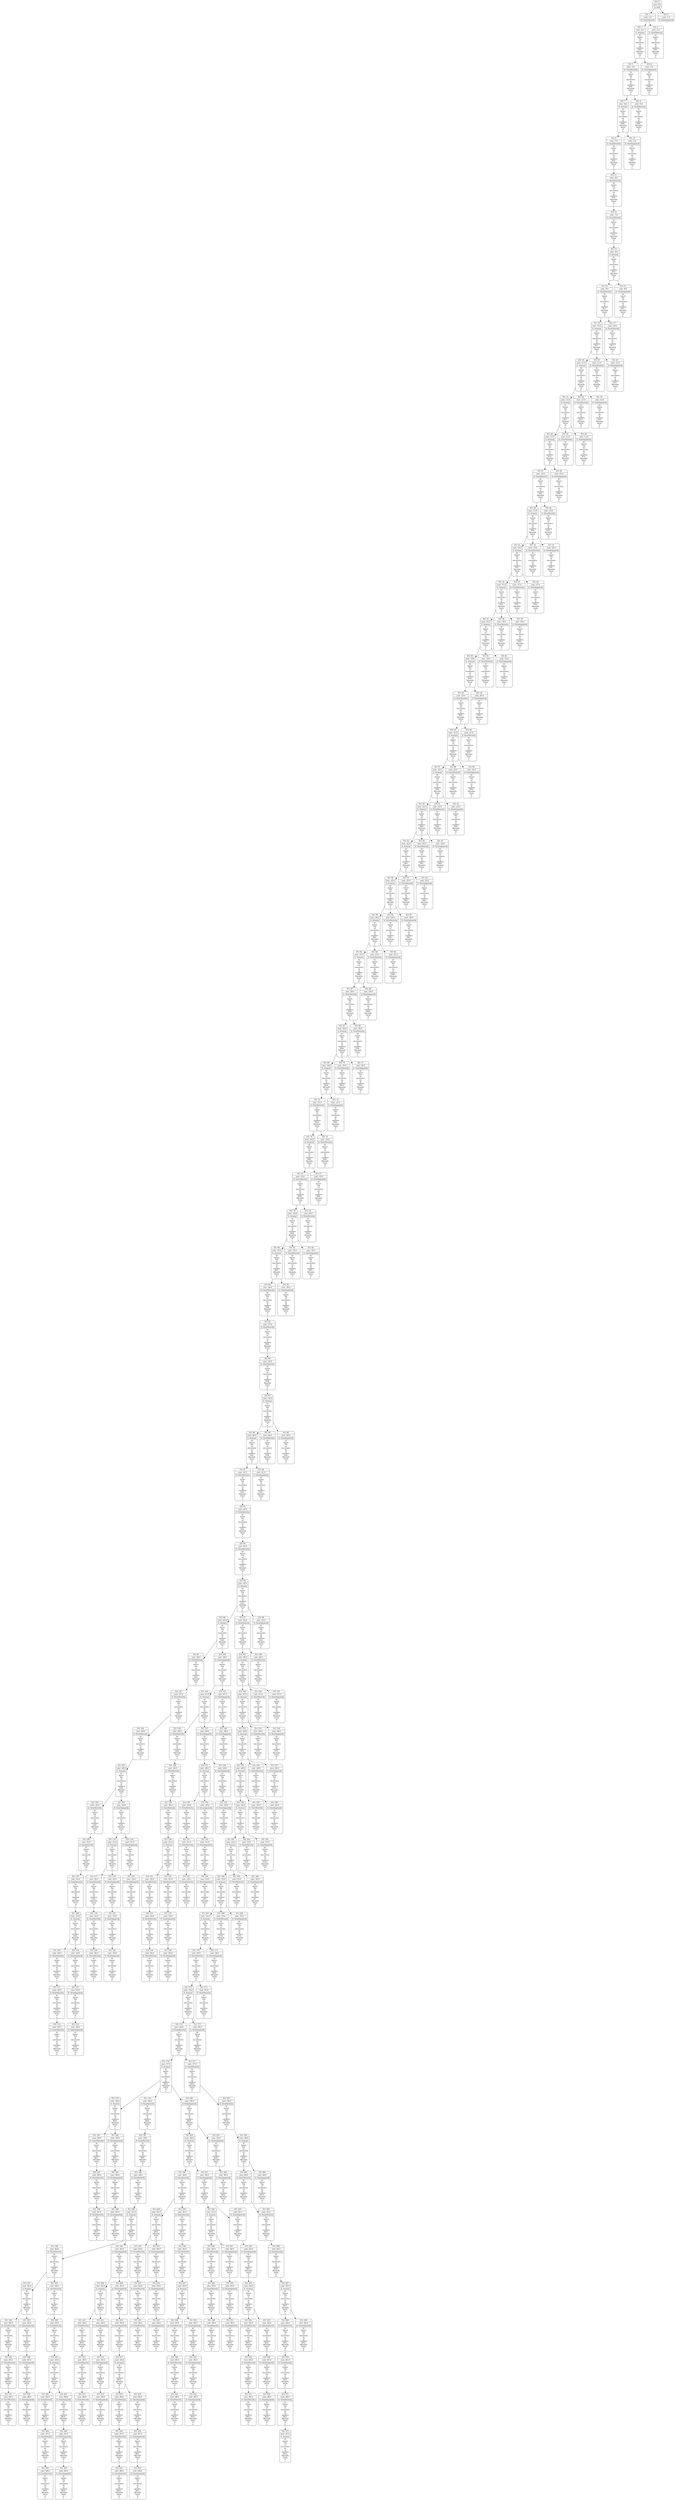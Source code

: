 digraph g {
node [shape = Mrecord];
nodo0[label="{EO: 0|cost: 0.0|A: null}"]
nodo1[label="{EO: 1|cost: -1.0|A: GirarDerecha}"]
nodo3[label="{EO: 3|cost: -2.0|A: Avanzar|El\nSmart\nToy\nse\nencuentra\nen\nel\ncasillero\nPD1.\nMirando\nhacia\nel\nn.
}"]
nodo5[label="{EO: 5|cost: -3.0|A: GirarDerecha|El\nSmart\nToy\nse\nencuentra\nen\nel\ncasillero\nPD0.\nMirando\nhacia\nel\nn.
}"]
nodo7[label="{EO: 7|cost: -4.0|A: Avanzar|El\nSmart\nToy\nse\nencuentra\nen\nel\ncasillero\nPD0.\nMirando\nhacia\nel\ne.
}"]
nodo9[label="{EO: 9|cost: -5.0|A: GirarDerecha|El\nSmart\nToy\nse\nencuentra\nen\nel\ncasillero\nPL0.\nMirando\nhacia\nel\ne.
}"]
nodo11[label="{EO: 11|cost: -6.0|A: GirarDerecha|El\nSmart\nToy\nse\nencuentra\nen\nel\ncasillero\nPL0.\nMirando\nhacia\nel\ns.
}"]
nodo12[label="{EO: 12|cost: -7.0|A: GirarDerecha|El\nSmart\nToy\nse\nencuentra\nen\nel\ncasillero\nPL0.\nMirando\nhacia\nel\no.
}"]
nodo13[label="{EO: 13|cost: -8.0|A: Avanzar|El\nSmart\nToy\nse\nencuentra\nen\nel\ncasillero\nPL0.\nMirando\nhacia\nel\nn.
}"]
nodo14[label="{EO: 14|cost: -9.0|A: GirarDerecha|El\nSmart\nToy\nse\nencuentra\nen\nel\ncasillero\nPL1.\nMirando\nhacia\nel\nn.
}"]
nodo16[label="{EO: 16|cost: -10.0|A: Avanzar|El\nSmart\nToy\nse\nencuentra\nen\nel\ncasillero\nPL1.\nMirando\nhacia\nel\ne.
}"]
nodo18[label="{EO: 18|cost: -11.0|A: Avanzar|El\nSmart\nToy\nse\nencuentra\nen\nel\ncasillero\nPL2.\nMirando\nhacia\nel\ne.
}"]
nodo21[label="{EO: 21|cost: -12.0|A: Avanzar|El\nSmart\nToy\nse\nencuentra\nen\nel\ncasillero\nPL3.\nMirando\nhacia\nel\ne.
}"]
nodo24[label="{EO: 24|cost: -13.0|A: Avanzar|El\nSmart\nToy\nse\nencuentra\nen\nel\ncasillero\nPL4.\nMirando\nhacia\nel\ne.
}"]
nodo27[label="{EO: 27|cost: -14.0|A: GirarDerecha|El\nSmart\nToy\nse\nencuentra\nen\nel\ncasillero\nPT0.\nMirando\nhacia\nel\ne.
}"]
nodo29[label="{EO: 29|cost: -15.0|A: Avanzar|El\nSmart\nToy\nse\nencuentra\nen\nel\ncasillero\nPT0.\nMirando\nhacia\nel\ns.
}"]
nodo31[label="{EO: 31|cost: -16.0|A: Avanzar|El\nSmart\nToy\nse\nencuentra\nen\nel\ncasillero\nPT1.\nMirando\nhacia\nel\ns.
}"]
nodo34[label="{EO: 34|cost: -17.0|A: Avanzar|El\nSmart\nToy\nse\nencuentra\nen\nel\ncasillero\nPT2.\nMirando\nhacia\nel\ns.
}"]
nodo37[label="{EO: 37|cost: -18.0|A: Avanzar|El\nSmart\nToy\nse\nencuentra\nen\nel\ncasillero\nPT3.\nMirando\nhacia\nel\ns.
}"]
nodo40[label="{EO: 40|cost: -19.0|A: Avanzar|El\nSmart\nToy\nse\nencuentra\nen\nel\ncasillero\nPT4.\nMirando\nhacia\nel\ns.
}"]
nodo43[label="{EO: 43|cost: -20.0|A: GirarDerecha|El\nSmart\nToy\nse\nencuentra\nen\nel\ncasillero\nPT5.\nMirando\nhacia\nel\ns.
}"]
nodo45[label="{EO: 45|cost: -21.0|A: Avanzar|El\nSmart\nToy\nse\nencuentra\nen\nel\ncasillero\nPT5.\nMirando\nhacia\nel\no.
}"]
nodo47[label="{EO: 47|cost: -22.0|A: Avanzar|El\nSmart\nToy\nse\nencuentra\nen\nel\ncasillero\nPT6.\nMirando\nhacia\nel\no.
}"]
nodo50[label="{EO: 50|cost: -23.0|A: Avanzar|El\nSmart\nToy\nse\nencuentra\nen\nel\ncasillero\nPR4.\nMirando\nhacia\nel\no.
}"]
nodo53[label="{EO: 53|cost: -24.0|A: Avanzar|El\nSmart\nToy\nse\nencuentra\nen\nel\ncasillero\nPR3.\nMirando\nhacia\nel\no.
}"]
nodo56[label="{EO: 56|cost: -25.0|A: Avanzar|El\nSmart\nToy\nse\nencuentra\nen\nel\ncasillero\nPR2.\nMirando\nhacia\nel\no.
}"]
nodo59[label="{EO: 59|cost: -26.0|A: Avanzar|El\nSmart\nToy\nse\nencuentra\nen\nel\ncasillero\nPR1.\nMirando\nhacia\nel\no.
}"]
nodo62[label="{EO: 62|cost: -27.0|A: Avanzar|El\nSmart\nToy\nse\nencuentra\nen\nel\ncasillero\nPR0.\nMirando\nhacia\nel\no.
}"]
nodo65[label="{EO: 65|cost: -28.0|A: GirarDerecha|El\nSmart\nToy\nse\nencuentra\nen\nel\ncasillero\nPD4.\nMirando\nhacia\nel\no.
}"]
nodo67[label="{EO: 67|cost: -29.0|A: Avanzar|El\nSmart\nToy\nse\nencuentra\nen\nel\ncasillero\nPD4.\nMirando\nhacia\nel\nn.
}"]
nodo69[label="{EO: 69|cost: -30.0|A: Avanzar|El\nSmart\nToy\nse\nencuentra\nen\nel\ncasillero\nPD3.\nMirando\nhacia\nel\nn.
}"]
nodo72[label="{EO: 72|cost: -31.0|A: GirarDerecha|El\nSmart\nToy\nse\nencuentra\nen\nel\ncasillero\nPD2.\nMirando\nhacia\nel\nn.
}"]
nodo74[label="{EO: 74|cost: -32.0|A: Avanzar|El\nSmart\nToy\nse\nencuentra\nen\nel\ncasillero\nPD2.\nMirando\nhacia\nel\ne.
}"]
nodo76[label="{EO: 76|cost: -33.0|A: GirarDerecha|El\nSmart\nToy\nse\nencuentra\nen\nel\ncasillero\nPD6.\nMirando\nhacia\nel\ne.
}"]
nodo78[label="{EO: 78|cost: -34.0|A: Avanzar|El\nSmart\nToy\nse\nencuentra\nen\nel\ncasillero\nPD6.\nMirando\nhacia\nel\ns.
}"]
nodo80[label="{EO: 80|cost: -35.0|A: Avanzar|El\nSmart\nToy\nse\nencuentra\nen\nel\ncasillero\nPD7.\nMirando\nhacia\nel\ns.
}"]
nodo83[label="{EO: 83|cost: -36.0|A: GirarDerecha|El\nSmart\nToy\nse\nencuentra\nen\nel\ncasillero\nPD8.\nMirando\nhacia\nel\ns.
}"]
nodo85[label="{EO: 85|cost: -37.0|A: GirarDerecha|El\nSmart\nToy\nse\nencuentra\nen\nel\ncasillero\nPD8.\nMirando\nhacia\nel\no.
}"]
nodo86[label="{EO: 86|cost: -38.0|A: GirarDerecha|El\nSmart\nToy\nse\nencuentra\nen\nel\ncasillero\nPD8.\nMirando\nhacia\nel\nn.
}"]
nodo87[label="{EO: 87|cost: -39.0|A: Avanzar|El\nSmart\nToy\nse\nencuentra\nen\nel\ncasillero\nPD8.\nMirando\nhacia\nel\ne.
}"]
nodo88[label="{EO: 88|cost: -40.0|A: Avanzar|El\nSmart\nToy\nse\nencuentra\nen\nel\ncasillero\nGA0.\nMirando\nhacia\nel\ne.
}"]
nodo91[label="{EO: 91|cost: -41.0|A: GirarDerecha|El\nSmart\nToy\nse\nencuentra\nen\nel\ncasillero\nGA1.\nMirando\nhacia\nel\ne.
}"]
nodo93[label="{EO: 93|cost: -42.0|A: GirarDerecha|El\nSmart\nToy\nse\nencuentra\nen\nel\ncasillero\nGA1.\nMirando\nhacia\nel\ns.
}"]
nodo94[label="{EO: 94|cost: -43.0|A: GirarDerecha|El\nSmart\nToy\nse\nencuentra\nen\nel\ncasillero\nGA1.\nMirando\nhacia\nel\no.
}"]
nodo95[label="{EO: 95|cost: -44.0|A: Avanzar|El\nSmart\nToy\nse\nencuentra\nen\nel\ncasillero\nGA1.\nMirando\nhacia\nel\nn.
}"]
nodo96[label="{EO: 96|cost: -45.0|A: Avanzar|El\nSmart\nToy\nse\nencuentra\nen\nel\ncasillero\nGA2.\nMirando\nhacia\nel\nn.
}"]
nodo99[label="{EO: 99|cost: -46.0|A: GirarDerecha|El\nSmart\nToy\nse\nencuentra\nen\nel\ncasillero\nGA3.\nMirando\nhacia\nel\nn.
}"]
nodo101[label="{EO: 101|cost: -47.0|A: GirarDerecha|El\nSmart\nToy\nse\nencuentra\nen\nel\ncasillero\nGA3.\nMirando\nhacia\nel\ne.
}"]
nodo102[label="{EO: 102|cost: -48.0|A: GirarDerecha|El\nSmart\nToy\nse\nencuentra\nen\nel\ncasillero\nGA3.\nMirando\nhacia\nel\ns.
}"]
nodo103[label="{EO: 103|cost: -49.0|A: Avanzar|El\nSmart\nToy\nse\nencuentra\nen\nel\ncasillero\nGA3.\nMirando\nhacia\nel\no.
}"]
nodo104[label="{EO: 104|cost: -50.0|A: GirarDerecha|El\nSmart\nToy\nse\nencuentra\nen\nel\ncasillero\nGA4.\nMirando\nhacia\nel\no.
}"]
nodo106[label="{EO: 106|cost: -51.0|A: GirarDerecha|El\nSmart\nToy\nse\nencuentra\nen\nel\ncasillero\nGA4.\nMirando\nhacia\nel\nn.
}"]
nodo107[label="{EO: 107|cost: -52.0|A: GirarDerecha|El\nSmart\nToy\nse\nencuentra\nen\nel\ncasillero\nGA4.\nMirando\nhacia\nel\ne.
}"]
nodo108[label="{EO: 108|cost: -53.0|A: Avanzar|El\nSmart\nToy\nse\nencuentra\nen\nel\ncasillero\nGA4.\nMirando\nhacia\nel\ns.
}"]
nodo109[label="{EO: 109|cost: -54.0|A: GirarDerecha|El\nSmart\nToy\nse\nencuentra\nen\nel\ncasillero\nGA5.\nMirando\nhacia\nel\ns.
}"]
nodo111[label="{EO: 111|cost: -55.0|A: GirarDerecha|El\nSmart\nToy\nse\nencuentra\nen\nel\ncasillero\nGA5.\nMirando\nhacia\nel\no.
}"]
nodo112[label="{EO: 112|cost: -56.0|A: GirarDerecha|El\nSmart\nToy\nse\nencuentra\nen\nel\ncasillero\nGA5.\nMirando\nhacia\nel\nn.
}"]

nodo111 -> nodo112;

nodo109 -> nodo111;

nodo108 -> nodo109;
nodo110[label="{EO: 110|cost: -54.0|A: GirarIzquierda|El\nSmart\nToy\nse\nencuentra\nen\nel\ncasillero\nGA5.\nMirando\nhacia\nel\ns.
}"]
nodo113[label="{EO: 113|cost: -55.0|A: GirarIzquierda|El\nSmart\nToy\nse\nencuentra\nen\nel\ncasillero\nGA5.\nMirando\nhacia\nel\ne.
}"]
nodo114[label="{EO: 114|cost: -56.0|A: GirarIzquierda|El\nSmart\nToy\nse\nencuentra\nen\nel\ncasillero\nGA5.\nMirando\nhacia\nel\nn.
}"]

nodo113 -> nodo114;

nodo110 -> nodo113;

nodo108 -> nodo110;

nodo107 -> nodo108;

nodo106 -> nodo107;

nodo104 -> nodo106;

nodo103 -> nodo104;
nodo105[label="{EO: 105|cost: -50.0|A: GirarIzquierda|El\nSmart\nToy\nse\nencuentra\nen\nel\ncasillero\nGA4.\nMirando\nhacia\nel\no.
}"]
nodo115[label="{EO: 115|cost: -51.0|A: Avanzar|El\nSmart\nToy\nse\nencuentra\nen\nel\ncasillero\nGA4.\nMirando\nhacia\nel\ns.
}"]
nodo117[label="{EO: 117|cost: -52.0|A: GirarDerecha|El\nSmart\nToy\nse\nencuentra\nen\nel\ncasillero\nGA5.\nMirando\nhacia\nel\ns.
}"]
nodo119[label="{EO: 119|cost: -53.0|A: GirarDerecha|El\nSmart\nToy\nse\nencuentra\nen\nel\ncasillero\nGA5.\nMirando\nhacia\nel\no.
}"]
nodo120[label="{EO: 120|cost: -54.0|A: GirarDerecha|El\nSmart\nToy\nse\nencuentra\nen\nel\ncasillero\nGA5.\nMirando\nhacia\nel\nn.
}"]

nodo119 -> nodo120;

nodo117 -> nodo119;

nodo115 -> nodo117;
nodo118[label="{EO: 118|cost: -52.0|A: GirarIzquierda|El\nSmart\nToy\nse\nencuentra\nen\nel\ncasillero\nGA5.\nMirando\nhacia\nel\ns.
}"]
nodo121[label="{EO: 121|cost: -53.0|A: GirarIzquierda|El\nSmart\nToy\nse\nencuentra\nen\nel\ncasillero\nGA5.\nMirando\nhacia\nel\ne.
}"]
nodo122[label="{EO: 122|cost: -54.0|A: GirarIzquierda|El\nSmart\nToy\nse\nencuentra\nen\nel\ncasillero\nGA5.\nMirando\nhacia\nel\nn.
}"]

nodo121 -> nodo122;

nodo118 -> nodo121;

nodo115 -> nodo118;

nodo105 -> nodo115;
nodo116[label="{EO: 116|cost: -51.0|A: GirarIzquierda|El\nSmart\nToy\nse\nencuentra\nen\nel\ncasillero\nGA4.\nMirando\nhacia\nel\ns.
}"]
nodo123[label="{EO: 123|cost: -52.0|A: GirarIzquierda|El\nSmart\nToy\nse\nencuentra\nen\nel\ncasillero\nGA4.\nMirando\nhacia\nel\ne.
}"]

nodo116 -> nodo123;

nodo105 -> nodo116;

nodo103 -> nodo105;

nodo102 -> nodo103;

nodo101 -> nodo102;

nodo99 -> nodo101;

nodo96 -> nodo99;
nodo100[label="{EO: 100|cost: -46.0|A: GirarIzquierda|El\nSmart\nToy\nse\nencuentra\nen\nel\ncasillero\nGA3.\nMirando\nhacia\nel\nn.
}"]
nodo124[label="{EO: 124|cost: -47.0|A: Avanzar|El\nSmart\nToy\nse\nencuentra\nen\nel\ncasillero\nGA3.\nMirando\nhacia\nel\no.
}"]
nodo126[label="{EO: 126|cost: -48.0|A: GirarDerecha|El\nSmart\nToy\nse\nencuentra\nen\nel\ncasillero\nGA4.\nMirando\nhacia\nel\no.
}"]
nodo128[label="{EO: 128|cost: -49.0|A: GirarDerecha|El\nSmart\nToy\nse\nencuentra\nen\nel\ncasillero\nGA4.\nMirando\nhacia\nel\nn.
}"]
nodo129[label="{EO: 129|cost: -50.0|A: GirarDerecha|El\nSmart\nToy\nse\nencuentra\nen\nel\ncasillero\nGA4.\nMirando\nhacia\nel\ne.
}"]
nodo130[label="{EO: 130|cost: -51.0|A: Avanzar|El\nSmart\nToy\nse\nencuentra\nen\nel\ncasillero\nGA4.\nMirando\nhacia\nel\ns.
}"]
nodo131[label="{EO: 131|cost: -52.0|A: GirarDerecha|El\nSmart\nToy\nse\nencuentra\nen\nel\ncasillero\nGA5.\nMirando\nhacia\nel\ns.
}"]
nodo133[label="{EO: 133|cost: -53.0|A: GirarDerecha|El\nSmart\nToy\nse\nencuentra\nen\nel\ncasillero\nGA5.\nMirando\nhacia\nel\no.
}"]
nodo134[label="{EO: 134|cost: -54.0|A: GirarDerecha|El\nSmart\nToy\nse\nencuentra\nen\nel\ncasillero\nGA5.\nMirando\nhacia\nel\nn.
}"]

nodo133 -> nodo134;

nodo131 -> nodo133;

nodo130 -> nodo131;
nodo132[label="{EO: 132|cost: -52.0|A: GirarIzquierda|El\nSmart\nToy\nse\nencuentra\nen\nel\ncasillero\nGA5.\nMirando\nhacia\nel\ns.
}"]
nodo135[label="{EO: 135|cost: -53.0|A: GirarIzquierda|El\nSmart\nToy\nse\nencuentra\nen\nel\ncasillero\nGA5.\nMirando\nhacia\nel\ne.
}"]
nodo136[label="{EO: 136|cost: -54.0|A: GirarIzquierda|El\nSmart\nToy\nse\nencuentra\nen\nel\ncasillero\nGA5.\nMirando\nhacia\nel\nn.
}"]

nodo135 -> nodo136;

nodo132 -> nodo135;

nodo130 -> nodo132;

nodo129 -> nodo130;

nodo128 -> nodo129;

nodo126 -> nodo128;

nodo124 -> nodo126;
nodo127[label="{EO: 127|cost: -48.0|A: GirarIzquierda|El\nSmart\nToy\nse\nencuentra\nen\nel\ncasillero\nGA4.\nMirando\nhacia\nel\no.
}"]
nodo137[label="{EO: 137|cost: -49.0|A: Avanzar|El\nSmart\nToy\nse\nencuentra\nen\nel\ncasillero\nGA4.\nMirando\nhacia\nel\ns.
}"]
nodo139[label="{EO: 139|cost: -50.0|A: GirarDerecha|El\nSmart\nToy\nse\nencuentra\nen\nel\ncasillero\nGA5.\nMirando\nhacia\nel\ns.
}"]
nodo141[label="{EO: 141|cost: -51.0|A: GirarDerecha|El\nSmart\nToy\nse\nencuentra\nen\nel\ncasillero\nGA5.\nMirando\nhacia\nel\no.
}"]
nodo142[label="{EO: 142|cost: -52.0|A: GirarDerecha|El\nSmart\nToy\nse\nencuentra\nen\nel\ncasillero\nGA5.\nMirando\nhacia\nel\nn.
}"]

nodo141 -> nodo142;

nodo139 -> nodo141;

nodo137 -> nodo139;
nodo140[label="{EO: 140|cost: -50.0|A: GirarIzquierda|El\nSmart\nToy\nse\nencuentra\nen\nel\ncasillero\nGA5.\nMirando\nhacia\nel\ns.
}"]
nodo143[label="{EO: 143|cost: -51.0|A: GirarIzquierda|El\nSmart\nToy\nse\nencuentra\nen\nel\ncasillero\nGA5.\nMirando\nhacia\nel\ne.
}"]
nodo144[label="{EO: 144|cost: -52.0|A: GirarIzquierda|El\nSmart\nToy\nse\nencuentra\nen\nel\ncasillero\nGA5.\nMirando\nhacia\nel\nn.
}"]

nodo143 -> nodo144;

nodo140 -> nodo143;

nodo137 -> nodo140;

nodo127 -> nodo137;
nodo138[label="{EO: 138|cost: -49.0|A: GirarIzquierda|El\nSmart\nToy\nse\nencuentra\nen\nel\ncasillero\nGA4.\nMirando\nhacia\nel\ns.
}"]
nodo145[label="{EO: 145|cost: -50.0|A: GirarIzquierda|El\nSmart\nToy\nse\nencuentra\nen\nel\ncasillero\nGA4.\nMirando\nhacia\nel\ne.
}"]

nodo138 -> nodo145;

nodo127 -> nodo138;

nodo124 -> nodo127;

nodo100 -> nodo124;
nodo125[label="{EO: 125|cost: -47.0|A: GirarIzquierda|El\nSmart\nToy\nse\nencuentra\nen\nel\ncasillero\nGA3.\nMirando\nhacia\nel\no.
}"]
nodo146[label="{EO: 146|cost: -48.0|A: GirarIzquierda|El\nSmart\nToy\nse\nencuentra\nen\nel\ncasillero\nGA3.\nMirando\nhacia\nel\ns.
}"]

nodo125 -> nodo146;

nodo100 -> nodo125;

nodo96 -> nodo100;

nodo95 -> nodo96;
nodo97[label="{EO: 97|cost: -45.0|A: GirarDerecha|El\nSmart\nToy\nse\nencuentra\nen\nel\ncasillero\nGA2.\nMirando\nhacia\nel\nn.
}"]
nodo147[label="{EO: 147|cost: -46.0|A: Avanzar|El\nSmart\nToy\nse\nencuentra\nen\nel\ncasillero\nGA2.\nMirando\nhacia\nel\ne.
}"]
nodo149[label="{EO: 149|cost: -47.0|A: Avanzar|El\nSmart\nToy\nse\nencuentra\nen\nel\ncasillero\nCO0.\nMirando\nhacia\nel\ne.
}"]
nodo152[label="{EO: 152|cost: -48.0|A: Avanzar|El\nSmart\nToy\nse\nencuentra\nen\nel\ncasillero\nCO1.\nMirando\nhacia\nel\ne.
}"]
nodo155[label="{EO: 155|cost: -49.0|A: Avanzar|El\nSmart\nToy\nse\nencuentra\nen\nel\ncasillero\nCO2.\nMirando\nhacia\nel\ne.
}"]
nodo158[label="{EO: 158|cost: -50.0|A: Avanzar|El\nSmart\nToy\nse\nencuentra\nen\nel\ncasillero\nCO3.\nMirando\nhacia\nel\ne.
}"]
nodo161[label="{EO: 161|cost: -51.0|A: Avanzar|El\nSmart\nToy\nse\nencuentra\nen\nel\ncasillero\nCO4.\nMirando\nhacia\nel\ne.
}"]
nodo164[label="{EO: 164|cost: -52.0|A: Avanzar|El\nSmart\nToy\nse\nencuentra\nen\nel\ncasillero\nSC.\nMirando\nhacia\nel\ne.
}"]
nodo167[label="{EO: 167|cost: -53.0|A: Avanzar|El\nSmart\nToy\nse\nencuentra\nen\nel\ncasillero\nCO5.\nMirando\nhacia\nel\ne.
}"]
nodo170[label="{EO: 170|cost: -54.0|A: GirarDerecha|El\nSmart\nToy\nse\nencuentra\nen\nel\ncasillero\nHG0.\nMirando\nhacia\nel\ne.
}"]
nodo172[label="{EO: 172|cost: -55.0|A: Avanzar|El\nSmart\nToy\nse\nencuentra\nen\nel\ncasillero\nHG0.\nMirando\nhacia\nel\ns.
}"]
nodo174[label="{EO: 174|cost: -56.0|A: GirarDerecha|El\nSmart\nToy\nse\nencuentra\nen\nel\ncasillero\nHG4.\nMirando\nhacia\nel\ns.
}"]
nodo176[label="{EO: 176|cost: -57.0|A: Avanzar|El\nSmart\nToy\nse\nencuentra\nen\nel\ncasillero\nHG4.\nMirando\nhacia\nel\no.
}"]
nodo178[label="{EO: 178|cost: -58.0|A: Avanzar|El\nSmart\nToy\nse\nencuentra\nen\nel\ncasillero\nBG0.\nMirando\nhacia\nel\no.
}"]
nodo181[label="{EO: 181|cost: -59.0|A: GirarDerecha|El\nSmart\nToy\nse\nencuentra\nen\nel\ncasillero\nBG1.\nMirando\nhacia\nel\no.
}"]
nodo183[label="{EO: 183|cost: -60.0|A: GirarDerecha|El\nSmart\nToy\nse\nencuentra\nen\nel\ncasillero\nBG1.\nMirando\nhacia\nel\nn.
}"]
nodo184[label="{EO: 184|cost: -61.0|A: GirarDerecha|El\nSmart\nToy\nse\nencuentra\nen\nel\ncasillero\nBG1.\nMirando\nhacia\nel\ne.
}"]

nodo183 -> nodo184;

nodo181 -> nodo183;

nodo178 -> nodo181;
nodo182[label="{EO: 182|cost: -59.0|A: GirarIzquierda|El\nSmart\nToy\nse\nencuentra\nen\nel\ncasillero\nBG1.\nMirando\nhacia\nel\no.
}"]
nodo185[label="{EO: 185|cost: -60.0|A: GirarIzquierda|El\nSmart\nToy\nse\nencuentra\nen\nel\ncasillero\nBG1.\nMirando\nhacia\nel\ns.
}"]
nodo186[label="{EO: 186|cost: -61.0|A: GirarIzquierda|El\nSmart\nToy\nse\nencuentra\nen\nel\ncasillero\nBG1.\nMirando\nhacia\nel\ne.
}"]

nodo185 -> nodo186;

nodo182 -> nodo185;

nodo178 -> nodo182;

nodo176 -> nodo178;
nodo179[label="{EO: 179|cost: -58.0|A: GirarDerecha|El\nSmart\nToy\nse\nencuentra\nen\nel\ncasillero\nBG0.\nMirando\nhacia\nel\no.
}"]
nodo187[label="{EO: 187|cost: -59.0|A: GirarDerecha|El\nSmart\nToy\nse\nencuentra\nen\nel\ncasillero\nBG0.\nMirando\nhacia\nel\nn.
}"]
nodo188[label="{EO: 188|cost: -60.0|A: GirarDerecha|El\nSmart\nToy\nse\nencuentra\nen\nel\ncasillero\nBG0.\nMirando\nhacia\nel\ne.
}"]
nodo189[label="{EO: 189|cost: -61.0|A: Avanzar|El\nSmart\nToy\nse\nencuentra\nen\nel\ncasillero\nBG0.\nMirando\nhacia\nel\ns.
}"]
nodo190[label="{EO: 190|cost: -62.0|A: GirarDerecha|El\nSmart\nToy\nse\nencuentra\nen\nel\ncasillero\nBG3.\nMirando\nhacia\nel\ns.
}"]
nodo192[label="{EO: 192|cost: -63.0|A: Avanzar|El\nSmart\nToy\nse\nencuentra\nen\nel\ncasillero\nBG3.\nMirando\nhacia\nel\no.
}"]
nodo194[label="{EO: 194|cost: -64.0|A: GirarDerecha|El\nSmart\nToy\nse\nencuentra\nen\nel\ncasillero\nBG2.\nMirando\nhacia\nel\no.
}"]
nodo196[label="{EO: 196|cost: -65.0|A: GirarDerecha|El\nSmart\nToy\nse\nencuentra\nen\nel\ncasillero\nBG2.\nMirando\nhacia\nel\nn.
}"]
nodo197[label="{EO: 197|cost: -66.0|A: GirarDerecha|El\nSmart\nToy\nse\nencuentra\nen\nel\ncasillero\nBG2.\nMirando\nhacia\nel\ne.
}"]

nodo196 -> nodo197;

nodo194 -> nodo196;

nodo192 -> nodo194;
nodo195[label="{EO: 195|cost: -64.0|A: GirarIzquierda|El\nSmart\nToy\nse\nencuentra\nen\nel\ncasillero\nBG2.\nMirando\nhacia\nel\no.
}"]
nodo198[label="{EO: 198|cost: -65.0|A: GirarIzquierda|El\nSmart\nToy\nse\nencuentra\nen\nel\ncasillero\nBG2.\nMirando\nhacia\nel\ns.
}"]
nodo199[label="{EO: 199|cost: -66.0|A: GirarIzquierda|El\nSmart\nToy\nse\nencuentra\nen\nel\ncasillero\nBG2.\nMirando\nhacia\nel\ne.
}"]

nodo198 -> nodo199;

nodo195 -> nodo198;

nodo192 -> nodo195;

nodo190 -> nodo192;
nodo193[label="{EO: 193|cost: -63.0|A: GirarDerecha|El\nSmart\nToy\nse\nencuentra\nen\nel\ncasillero\nBG3.\nMirando\nhacia\nel\no.
}"]
nodo200[label="{EO: 200|cost: -64.0|A: GirarDerecha|El\nSmart\nToy\nse\nencuentra\nen\nel\ncasillero\nBG3.\nMirando\nhacia\nel\nn.
}"]
nodo201[label="{EO: 201|cost: -65.0|A: Avanzar|El\nSmart\nToy\nse\nencuentra\nen\nel\ncasillero\nBG3.\nMirando\nhacia\nel\ne.
}"]
nodo202[label="{EO: 202|cost: -66.0|A: GirarDerecha|El\nSmart\nToy\nse\nencuentra\nen\nel\ncasillero\nBG4.\nMirando\nhacia\nel\ne.
}"]
nodo204[label="{EO: 204|cost: -67.0|A: GirarDerecha|El\nSmart\nToy\nse\nencuentra\nen\nel\ncasillero\nBG4.\nMirando\nhacia\nel\ns.
}"]
nodo205[label="{EO: 205|cost: -68.0|A: GirarDerecha|El\nSmart\nToy\nse\nencuentra\nen\nel\ncasillero\nBG4.\nMirando\nhacia\nel\no.
}"]

nodo204 -> nodo205;

nodo202 -> nodo204;

nodo201 -> nodo202;
nodo203[label="{EO: 203|cost: -66.0|A: GirarIzquierda|El\nSmart\nToy\nse\nencuentra\nen\nel\ncasillero\nBG4.\nMirando\nhacia\nel\ne.
}"]
nodo206[label="{EO: 206|cost: -67.0|A: GirarIzquierda|El\nSmart\nToy\nse\nencuentra\nen\nel\ncasillero\nBG4.\nMirando\nhacia\nel\nn.
}"]
nodo207[label="{EO: 207|cost: -68.0|A: GirarIzquierda|El\nSmart\nToy\nse\nencuentra\nen\nel\ncasillero\nBG4.\nMirando\nhacia\nel\no.
}"]

nodo206 -> nodo207;

nodo203 -> nodo206;

nodo201 -> nodo203;

nodo200 -> nodo201;

nodo193 -> nodo200;

nodo190 -> nodo193;

nodo189 -> nodo190;
nodo191[label="{EO: 191|cost: -62.0|A: GirarIzquierda|El\nSmart\nToy\nse\nencuentra\nen\nel\ncasillero\nBG3.\nMirando\nhacia\nel\ns.
}"]
nodo208[label="{EO: 208|cost: -63.0|A: Avanzar|El\nSmart\nToy\nse\nencuentra\nen\nel\ncasillero\nBG3.\nMirando\nhacia\nel\ne.
}"]
nodo210[label="{EO: 210|cost: -64.0|A: GirarDerecha|El\nSmart\nToy\nse\nencuentra\nen\nel\ncasillero\nBG4.\nMirando\nhacia\nel\ne.
}"]
nodo212[label="{EO: 212|cost: -65.0|A: GirarDerecha|El\nSmart\nToy\nse\nencuentra\nen\nel\ncasillero\nBG4.\nMirando\nhacia\nel\ns.
}"]
nodo213[label="{EO: 213|cost: -66.0|A: GirarDerecha|El\nSmart\nToy\nse\nencuentra\nen\nel\ncasillero\nBG4.\nMirando\nhacia\nel\no.
}"]

nodo212 -> nodo213;

nodo210 -> nodo212;

nodo208 -> nodo210;
nodo211[label="{EO: 211|cost: -64.0|A: GirarIzquierda|El\nSmart\nToy\nse\nencuentra\nen\nel\ncasillero\nBG4.\nMirando\nhacia\nel\ne.
}"]
nodo214[label="{EO: 214|cost: -65.0|A: GirarIzquierda|El\nSmart\nToy\nse\nencuentra\nen\nel\ncasillero\nBG4.\nMirando\nhacia\nel\nn.
}"]
nodo215[label="{EO: 215|cost: -66.0|A: GirarIzquierda|El\nSmart\nToy\nse\nencuentra\nen\nel\ncasillero\nBG4.\nMirando\nhacia\nel\no.
}"]

nodo214 -> nodo215;

nodo211 -> nodo214;

nodo208 -> nodo211;

nodo191 -> nodo208;
nodo209[label="{EO: 209|cost: -63.0|A: GirarIzquierda|El\nSmart\nToy\nse\nencuentra\nen\nel\ncasillero\nBG3.\nMirando\nhacia\nel\ne.
}"]
nodo216[label="{EO: 216|cost: -64.0|A: GirarIzquierda|El\nSmart\nToy\nse\nencuentra\nen\nel\ncasillero\nBG3.\nMirando\nhacia\nel\nn.
}"]
nodo217[label="{EO: 217|cost: -65.0|A: Avanzar|El\nSmart\nToy\nse\nencuentra\nen\nel\ncasillero\nBG3.\nMirando\nhacia\nel\no.
}"]
nodo218[label="{EO: 218|cost: -66.0|A: GirarDerecha|El\nSmart\nToy\nse\nencuentra\nen\nel\ncasillero\nBG2.\nMirando\nhacia\nel\no.
}"]
nodo220[label="{EO: 220|cost: -67.0|A: GirarDerecha|El\nSmart\nToy\nse\nencuentra\nen\nel\ncasillero\nBG2.\nMirando\nhacia\nel\nn.
}"]
nodo221[label="{EO: 221|cost: -68.0|A: GirarDerecha|El\nSmart\nToy\nse\nencuentra\nen\nel\ncasillero\nBG2.\nMirando\nhacia\nel\ne.
}"]

nodo220 -> nodo221;

nodo218 -> nodo220;

nodo217 -> nodo218;
nodo219[label="{EO: 219|cost: -66.0|A: GirarIzquierda|El\nSmart\nToy\nse\nencuentra\nen\nel\ncasillero\nBG2.\nMirando\nhacia\nel\no.
}"]
nodo222[label="{EO: 222|cost: -67.0|A: GirarIzquierda|El\nSmart\nToy\nse\nencuentra\nen\nel\ncasillero\nBG2.\nMirando\nhacia\nel\ns.
}"]
nodo223[label="{EO: 223|cost: -68.0|A: GirarIzquierda|El\nSmart\nToy\nse\nencuentra\nen\nel\ncasillero\nBG2.\nMirando\nhacia\nel\ne.
}"]

nodo222 -> nodo223;

nodo219 -> nodo222;

nodo217 -> nodo219;

nodo216 -> nodo217;

nodo209 -> nodo216;

nodo191 -> nodo209;

nodo189 -> nodo191;

nodo188 -> nodo189;

nodo187 -> nodo188;

nodo179 -> nodo187;

nodo176 -> nodo179;
nodo180[label="{EO: 180|cost: -58.0|A: GirarIzquierda|El\nSmart\nToy\nse\nencuentra\nen\nel\ncasillero\nBG0.\nMirando\nhacia\nel\no.
}"]
nodo224[label="{EO: 224|cost: -59.0|A: Avanzar|El\nSmart\nToy\nse\nencuentra\nen\nel\ncasillero\nBG0.\nMirando\nhacia\nel\ns.
}"]
nodo226[label="{EO: 226|cost: -60.0|A: GirarDerecha|El\nSmart\nToy\nse\nencuentra\nen\nel\ncasillero\nBG3.\nMirando\nhacia\nel\ns.
}"]
nodo228[label="{EO: 228|cost: -61.0|A: Avanzar|El\nSmart\nToy\nse\nencuentra\nen\nel\ncasillero\nBG3.\nMirando\nhacia\nel\no.
}"]
nodo230[label="{EO: 230|cost: -62.0|A: GirarDerecha|El\nSmart\nToy\nse\nencuentra\nen\nel\ncasillero\nBG2.\nMirando\nhacia\nel\no.
}"]
nodo232[label="{EO: 232|cost: -63.0|A: GirarDerecha|El\nSmart\nToy\nse\nencuentra\nen\nel\ncasillero\nBG2.\nMirando\nhacia\nel\nn.
}"]
nodo233[label="{EO: 233|cost: -64.0|A: GirarDerecha|El\nSmart\nToy\nse\nencuentra\nen\nel\ncasillero\nBG2.\nMirando\nhacia\nel\ne.
}"]

nodo232 -> nodo233;

nodo230 -> nodo232;

nodo228 -> nodo230;
nodo231[label="{EO: 231|cost: -62.0|A: GirarIzquierda|El\nSmart\nToy\nse\nencuentra\nen\nel\ncasillero\nBG2.\nMirando\nhacia\nel\no.
}"]
nodo234[label="{EO: 234|cost: -63.0|A: GirarIzquierda|El\nSmart\nToy\nse\nencuentra\nen\nel\ncasillero\nBG2.\nMirando\nhacia\nel\ns.
}"]
nodo235[label="{EO: 235|cost: -64.0|A: GirarIzquierda|El\nSmart\nToy\nse\nencuentra\nen\nel\ncasillero\nBG2.\nMirando\nhacia\nel\ne.
}"]

nodo234 -> nodo235;

nodo231 -> nodo234;

nodo228 -> nodo231;

nodo226 -> nodo228;
nodo229[label="{EO: 229|cost: -61.0|A: GirarDerecha|El\nSmart\nToy\nse\nencuentra\nen\nel\ncasillero\nBG3.\nMirando\nhacia\nel\no.
}"]
nodo236[label="{EO: 236|cost: -62.0|A: GirarDerecha|El\nSmart\nToy\nse\nencuentra\nen\nel\ncasillero\nBG3.\nMirando\nhacia\nel\nn.
}"]
nodo237[label="{EO: 237|cost: -63.0|A: Avanzar|El\nSmart\nToy\nse\nencuentra\nen\nel\ncasillero\nBG3.\nMirando\nhacia\nel\ne.
}"]
nodo238[label="{EO: 238|cost: -64.0|A: GirarDerecha|El\nSmart\nToy\nse\nencuentra\nen\nel\ncasillero\nBG4.\nMirando\nhacia\nel\ne.
}"]
nodo240[label="{EO: 240|cost: -65.0|A: GirarDerecha|El\nSmart\nToy\nse\nencuentra\nen\nel\ncasillero\nBG4.\nMirando\nhacia\nel\ns.
}"]
nodo241[label="{EO: 241|cost: -66.0|A: GirarDerecha|El\nSmart\nToy\nse\nencuentra\nen\nel\ncasillero\nBG4.\nMirando\nhacia\nel\no.
}"]

nodo240 -> nodo241;

nodo238 -> nodo240;

nodo237 -> nodo238;
nodo239[label="{EO: 239|cost: -64.0|A: GirarIzquierda|El\nSmart\nToy\nse\nencuentra\nen\nel\ncasillero\nBG4.\nMirando\nhacia\nel\ne.
}"]
nodo242[label="{EO: 242|cost: -65.0|A: GirarIzquierda|El\nSmart\nToy\nse\nencuentra\nen\nel\ncasillero\nBG4.\nMirando\nhacia\nel\nn.
}"]
nodo243[label="{EO: 243|cost: -66.0|A: GirarIzquierda|El\nSmart\nToy\nse\nencuentra\nen\nel\ncasillero\nBG4.\nMirando\nhacia\nel\no.
}"]

nodo242 -> nodo243;

nodo239 -> nodo242;

nodo237 -> nodo239;

nodo236 -> nodo237;

nodo229 -> nodo236;

nodo226 -> nodo229;

nodo224 -> nodo226;
nodo227[label="{EO: 227|cost: -60.0|A: GirarIzquierda|El\nSmart\nToy\nse\nencuentra\nen\nel\ncasillero\nBG3.\nMirando\nhacia\nel\ns.
}"]
nodo244[label="{EO: 244|cost: -61.0|A: Avanzar|El\nSmart\nToy\nse\nencuentra\nen\nel\ncasillero\nBG3.\nMirando\nhacia\nel\ne.
}"]
nodo246[label="{EO: 246|cost: -62.0|A: GirarDerecha|El\nSmart\nToy\nse\nencuentra\nen\nel\ncasillero\nBG4.\nMirando\nhacia\nel\ne.
}"]
nodo248[label="{EO: 248|cost: -63.0|A: GirarDerecha|El\nSmart\nToy\nse\nencuentra\nen\nel\ncasillero\nBG4.\nMirando\nhacia\nel\ns.
}"]
nodo249[label="{EO: 249|cost: -64.0|A: GirarDerecha|El\nSmart\nToy\nse\nencuentra\nen\nel\ncasillero\nBG4.\nMirando\nhacia\nel\no.
}"]

nodo248 -> nodo249;

nodo246 -> nodo248;

nodo244 -> nodo246;
nodo247[label="{EO: 247|cost: -62.0|A: GirarIzquierda|El\nSmart\nToy\nse\nencuentra\nen\nel\ncasillero\nBG4.\nMirando\nhacia\nel\ne.
}"]
nodo250[label="{EO: 250|cost: -63.0|A: GirarIzquierda|El\nSmart\nToy\nse\nencuentra\nen\nel\ncasillero\nBG4.\nMirando\nhacia\nel\nn.
}"]
nodo251[label="{EO: 251|cost: -64.0|A: GirarIzquierda|El\nSmart\nToy\nse\nencuentra\nen\nel\ncasillero\nBG4.\nMirando\nhacia\nel\no.
}"]

nodo250 -> nodo251;

nodo247 -> nodo250;

nodo244 -> nodo247;

nodo227 -> nodo244;
nodo245[label="{EO: 245|cost: -61.0|A: GirarIzquierda|El\nSmart\nToy\nse\nencuentra\nen\nel\ncasillero\nBG3.\nMirando\nhacia\nel\ne.
}"]
nodo252[label="{EO: 252|cost: -62.0|A: GirarIzquierda|El\nSmart\nToy\nse\nencuentra\nen\nel\ncasillero\nBG3.\nMirando\nhacia\nel\nn.
}"]
nodo253[label="{EO: 253|cost: -63.0|A: Avanzar|El\nSmart\nToy\nse\nencuentra\nen\nel\ncasillero\nBG3.\nMirando\nhacia\nel\no.
}"]
nodo254[label="{EO: 254|cost: -64.0|A: GirarDerecha|El\nSmart\nToy\nse\nencuentra\nen\nel\ncasillero\nBG2.\nMirando\nhacia\nel\no.
}"]
nodo256[label="{EO: 256|cost: -65.0|A: GirarDerecha|El\nSmart\nToy\nse\nencuentra\nen\nel\ncasillero\nBG2.\nMirando\nhacia\nel\nn.
}"]
nodo257[label="{EO: 257|cost: -66.0|A: GirarDerecha|El\nSmart\nToy\nse\nencuentra\nen\nel\ncasillero\nBG2.\nMirando\nhacia\nel\ne.
}"]

nodo256 -> nodo257;

nodo254 -> nodo256;

nodo253 -> nodo254;
nodo255[label="{EO: 255|cost: -64.0|A: GirarIzquierda|El\nSmart\nToy\nse\nencuentra\nen\nel\ncasillero\nBG2.\nMirando\nhacia\nel\no.
}"]
nodo258[label="{EO: 258|cost: -65.0|A: GirarIzquierda|El\nSmart\nToy\nse\nencuentra\nen\nel\ncasillero\nBG2.\nMirando\nhacia\nel\ns.
}"]
nodo259[label="{EO: 259|cost: -66.0|A: GirarIzquierda|El\nSmart\nToy\nse\nencuentra\nen\nel\ncasillero\nBG2.\nMirando\nhacia\nel\ne.
}"]

nodo258 -> nodo259;

nodo255 -> nodo258;

nodo253 -> nodo255;

nodo252 -> nodo253;

nodo245 -> nodo252;

nodo227 -> nodo245;

nodo224 -> nodo227;

nodo180 -> nodo224;
nodo225[label="{EO: 225|cost: -59.0|A: GirarIzquierda|El\nSmart\nToy\nse\nencuentra\nen\nel\ncasillero\nBG0.\nMirando\nhacia\nel\ns.
}"]
nodo260[label="{EO: 260|cost: -60.0|A: GirarIzquierda|El\nSmart\nToy\nse\nencuentra\nen\nel\ncasillero\nBG0.\nMirando\nhacia\nel\ne.
}"]

nodo225 -> nodo260;

nodo180 -> nodo225;

nodo176 -> nodo180;

nodo174 -> nodo176;
nodo177[label="{EO: 177|cost: -57.0|A: GirarDerecha|El\nSmart\nToy\nse\nencuentra\nen\nel\ncasillero\nHG4.\nMirando\nhacia\nel\no.
}"]
nodo261[label="{EO: 261|cost: -58.0|A: GirarDerecha|El\nSmart\nToy\nse\nencuentra\nen\nel\ncasillero\nHG4.\nMirando\nhacia\nel\nn.
}"]
nodo262[label="{EO: 262|cost: -59.0|A: Avanzar|El\nSmart\nToy\nse\nencuentra\nen\nel\ncasillero\nHG4.\nMirando\nhacia\nel\ne.
}"]
nodo263[label="{EO: 263|cost: -60.0|A: GirarDerecha|El\nSmart\nToy\nse\nencuentra\nen\nel\ncasillero\nHG3.\nMirando\nhacia\nel\ne.
}"]
nodo265[label="{EO: 265|cost: -61.0|A: GirarDerecha|El\nSmart\nToy\nse\nencuentra\nen\nel\ncasillero\nHG3.\nMirando\nhacia\nel\ns.
}"]
nodo266[label="{EO: 266|cost: -62.0|A: GirarDerecha|El\nSmart\nToy\nse\nencuentra\nen\nel\ncasillero\nHG3.\nMirando\nhacia\nel\no.
}"]
nodo267[label="{EO: 267|cost: -63.0|A: Avanzar|El\nSmart\nToy\nse\nencuentra\nen\nel\ncasillero\nHG3.\nMirando\nhacia\nel\nn.
}"]
nodo268[label="{EO: 268|cost: -64.0|A: GirarDerecha|El\nSmart\nToy\nse\nencuentra\nen\nel\ncasillero\nHG2.\nMirando\nhacia\nel\nn.
}"]
nodo270[label="{EO: 270|cost: -65.0|A: GirarDerecha|El\nSmart\nToy\nse\nencuentra\nen\nel\ncasillero\nHG2.\nMirando\nhacia\nel\ne.
}"]
nodo271[label="{EO: 271|cost: -66.0|A: GirarDerecha|El\nSmart\nToy\nse\nencuentra\nen\nel\ncasillero\nHG2.\nMirando\nhacia\nel\ns.
}"]
nodo272[label="{EO: 272|cost: -67.0|A: Avanzar|El\nSmart\nToy\nse\nencuentra\nen\nel\ncasillero\nHG2.\nMirando\nhacia\nel\no.
}"]

nodo271 -> nodo272;

nodo270 -> nodo271;

nodo268 -> nodo270;

nodo267 -> nodo268;
nodo269[label="{EO: 269|cost: -64.0|A: GirarIzquierda|El\nSmart\nToy\nse\nencuentra\nen\nel\ncasillero\nHG2.\nMirando\nhacia\nel\nn.
}"]

nodo267 -> nodo269;

nodo266 -> nodo267;

nodo265 -> nodo266;

nodo263 -> nodo265;

nodo262 -> nodo263;
nodo264[label="{EO: 264|cost: -60.0|A: GirarIzquierda|El\nSmart\nToy\nse\nencuentra\nen\nel\ncasillero\nHG3.\nMirando\nhacia\nel\ne.
}"]

nodo262 -> nodo264;

nodo261 -> nodo262;

nodo177 -> nodo261;

nodo174 -> nodo177;

nodo172 -> nodo174;
nodo175[label="{EO: 175|cost: -56.0|A: GirarIzquierda|El\nSmart\nToy\nse\nencuentra\nen\nel\ncasillero\nHG4.\nMirando\nhacia\nel\ns.
}"]

nodo172 -> nodo175;

nodo170 -> nodo172;
nodo173[label="{EO: 173|cost: -55.0|A: GirarDerecha|El\nSmart\nToy\nse\nencuentra\nen\nel\ncasillero\nHG0.\nMirando\nhacia\nel\ns.
}"]

nodo170 -> nodo173;

nodo167 -> nodo170;
nodo171[label="{EO: 171|cost: -54.0|A: GirarIzquierda|El\nSmart\nToy\nse\nencuentra\nen\nel\ncasillero\nHG0.\nMirando\nhacia\nel\ne.
}"]

nodo167 -> nodo171;

nodo164 -> nodo167;
nodo168[label="{EO: 168|cost: -53.0|A: GirarDerecha|El\nSmart\nToy\nse\nencuentra\nen\nel\ncasillero\nCO5.\nMirando\nhacia\nel\ne.
}"]

nodo164 -> nodo168;
nodo169[label="{EO: 169|cost: -53.0|A: GirarIzquierda|El\nSmart\nToy\nse\nencuentra\nen\nel\ncasillero\nCO5.\nMirando\nhacia\nel\ne.
}"]

nodo164 -> nodo169;

nodo161 -> nodo164;
nodo165[label="{EO: 165|cost: -52.0|A: GirarDerecha|El\nSmart\nToy\nse\nencuentra\nen\nel\ncasillero\nSC.\nMirando\nhacia\nel\ne.
}"]

nodo161 -> nodo165;
nodo166[label="{EO: 166|cost: -52.0|A: GirarIzquierda|El\nSmart\nToy\nse\nencuentra\nen\nel\ncasillero\nSC.\nMirando\nhacia\nel\ne.
}"]

nodo161 -> nodo166;

nodo158 -> nodo161;
nodo162[label="{EO: 162|cost: -51.0|A: GirarDerecha|El\nSmart\nToy\nse\nencuentra\nen\nel\ncasillero\nCO4.\nMirando\nhacia\nel\ne.
}"]

nodo158 -> nodo162;
nodo163[label="{EO: 163|cost: -51.0|A: GirarIzquierda|El\nSmart\nToy\nse\nencuentra\nen\nel\ncasillero\nCO4.\nMirando\nhacia\nel\ne.
}"]

nodo158 -> nodo163;

nodo155 -> nodo158;
nodo159[label="{EO: 159|cost: -50.0|A: GirarDerecha|El\nSmart\nToy\nse\nencuentra\nen\nel\ncasillero\nCO3.\nMirando\nhacia\nel\ne.
}"]

nodo155 -> nodo159;
nodo160[label="{EO: 160|cost: -50.0|A: GirarIzquierda|El\nSmart\nToy\nse\nencuentra\nen\nel\ncasillero\nCO3.\nMirando\nhacia\nel\ne.
}"]

nodo155 -> nodo160;

nodo152 -> nodo155;
nodo156[label="{EO: 156|cost: -49.0|A: GirarDerecha|El\nSmart\nToy\nse\nencuentra\nen\nel\ncasillero\nCO2.\nMirando\nhacia\nel\ne.
}"]

nodo152 -> nodo156;
nodo157[label="{EO: 157|cost: -49.0|A: GirarIzquierda|El\nSmart\nToy\nse\nencuentra\nen\nel\ncasillero\nCO2.\nMirando\nhacia\nel\ne.
}"]

nodo152 -> nodo157;

nodo149 -> nodo152;
nodo153[label="{EO: 153|cost: -48.0|A: GirarDerecha|El\nSmart\nToy\nse\nencuentra\nen\nel\ncasillero\nCO1.\nMirando\nhacia\nel\ne.
}"]

nodo149 -> nodo153;
nodo154[label="{EO: 154|cost: -48.0|A: GirarIzquierda|El\nSmart\nToy\nse\nencuentra\nen\nel\ncasillero\nCO1.\nMirando\nhacia\nel\ne.
}"]

nodo149 -> nodo154;

nodo147 -> nodo149;
nodo150[label="{EO: 150|cost: -47.0|A: GirarDerecha|El\nSmart\nToy\nse\nencuentra\nen\nel\ncasillero\nCO0.\nMirando\nhacia\nel\ne.
}"]

nodo147 -> nodo150;
nodo151[label="{EO: 151|cost: -47.0|A: GirarIzquierda|El\nSmart\nToy\nse\nencuentra\nen\nel\ncasillero\nCO0.\nMirando\nhacia\nel\ne.
}"]

nodo147 -> nodo151;

nodo97 -> nodo147;
nodo148[label="{EO: 148|cost: -46.0|A: GirarDerecha|El\nSmart\nToy\nse\nencuentra\nen\nel\ncasillero\nGA2.\nMirando\nhacia\nel\ne.
}"]

nodo97 -> nodo148;

nodo95 -> nodo97;
nodo98[label="{EO: 98|cost: -45.0|A: GirarIzquierda|El\nSmart\nToy\nse\nencuentra\nen\nel\ncasillero\nGA2.\nMirando\nhacia\nel\nn.
}"]

nodo95 -> nodo98;

nodo94 -> nodo95;

nodo93 -> nodo94;

nodo91 -> nodo93;

nodo88 -> nodo91;
nodo92[label="{EO: 92|cost: -41.0|A: GirarIzquierda|El\nSmart\nToy\nse\nencuentra\nen\nel\ncasillero\nGA1.\nMirando\nhacia\nel\ne.
}"]

nodo88 -> nodo92;

nodo87 -> nodo88;
nodo89[label="{EO: 89|cost: -40.0|A: GirarDerecha|El\nSmart\nToy\nse\nencuentra\nen\nel\ncasillero\nGA0.\nMirando\nhacia\nel\ne.
}"]

nodo87 -> nodo89;
nodo90[label="{EO: 90|cost: -40.0|A: GirarIzquierda|El\nSmart\nToy\nse\nencuentra\nen\nel\ncasillero\nGA0.\nMirando\nhacia\nel\ne.
}"]

nodo87 -> nodo90;

nodo86 -> nodo87;

nodo85 -> nodo86;

nodo83 -> nodo85;

nodo80 -> nodo83;
nodo84[label="{EO: 84|cost: -36.0|A: GirarIzquierda|El\nSmart\nToy\nse\nencuentra\nen\nel\ncasillero\nPD8.\nMirando\nhacia\nel\ns.
}"]

nodo80 -> nodo84;

nodo78 -> nodo80;
nodo81[label="{EO: 81|cost: -35.0|A: GirarDerecha|El\nSmart\nToy\nse\nencuentra\nen\nel\ncasillero\nPD7.\nMirando\nhacia\nel\ns.
}"]

nodo78 -> nodo81;
nodo82[label="{EO: 82|cost: -35.0|A: GirarIzquierda|El\nSmart\nToy\nse\nencuentra\nen\nel\ncasillero\nPD7.\nMirando\nhacia\nel\ns.
}"]

nodo78 -> nodo82;

nodo76 -> nodo78;
nodo79[label="{EO: 79|cost: -34.0|A: GirarDerecha|El\nSmart\nToy\nse\nencuentra\nen\nel\ncasillero\nPD6.\nMirando\nhacia\nel\ns.
}"]

nodo76 -> nodo79;

nodo74 -> nodo76;
nodo77[label="{EO: 77|cost: -33.0|A: GirarIzquierda|El\nSmart\nToy\nse\nencuentra\nen\nel\ncasillero\nPD6.\nMirando\nhacia\nel\ne.
}"]

nodo74 -> nodo77;

nodo72 -> nodo74;
nodo75[label="{EO: 75|cost: -32.0|A: GirarDerecha|El\nSmart\nToy\nse\nencuentra\nen\nel\ncasillero\nPD2.\nMirando\nhacia\nel\ne.
}"]

nodo72 -> nodo75;

nodo69 -> nodo72;
nodo73[label="{EO: 73|cost: -31.0|A: GirarIzquierda|El\nSmart\nToy\nse\nencuentra\nen\nel\ncasillero\nPD2.\nMirando\nhacia\nel\nn.
}"]

nodo69 -> nodo73;

nodo67 -> nodo69;
nodo70[label="{EO: 70|cost: -30.0|A: GirarDerecha|El\nSmart\nToy\nse\nencuentra\nen\nel\ncasillero\nPD3.\nMirando\nhacia\nel\nn.
}"]

nodo67 -> nodo70;
nodo71[label="{EO: 71|cost: -30.0|A: GirarIzquierda|El\nSmart\nToy\nse\nencuentra\nen\nel\ncasillero\nPD3.\nMirando\nhacia\nel\nn.
}"]

nodo67 -> nodo71;

nodo65 -> nodo67;
nodo68[label="{EO: 68|cost: -29.0|A: GirarDerecha|El\nSmart\nToy\nse\nencuentra\nen\nel\ncasillero\nPD4.\nMirando\nhacia\nel\nn.
}"]

nodo65 -> nodo68;

nodo62 -> nodo65;
nodo66[label="{EO: 66|cost: -28.0|A: GirarIzquierda|El\nSmart\nToy\nse\nencuentra\nen\nel\ncasillero\nPD4.\nMirando\nhacia\nel\no.
}"]

nodo62 -> nodo66;

nodo59 -> nodo62;
nodo63[label="{EO: 63|cost: -27.0|A: GirarDerecha|El\nSmart\nToy\nse\nencuentra\nen\nel\ncasillero\nPR0.\nMirando\nhacia\nel\no.
}"]

nodo59 -> nodo63;
nodo64[label="{EO: 64|cost: -27.0|A: GirarIzquierda|El\nSmart\nToy\nse\nencuentra\nen\nel\ncasillero\nPR0.\nMirando\nhacia\nel\no.
}"]

nodo59 -> nodo64;

nodo56 -> nodo59;
nodo60[label="{EO: 60|cost: -26.0|A: GirarDerecha|El\nSmart\nToy\nse\nencuentra\nen\nel\ncasillero\nPR1.\nMirando\nhacia\nel\no.
}"]

nodo56 -> nodo60;
nodo61[label="{EO: 61|cost: -26.0|A: GirarIzquierda|El\nSmart\nToy\nse\nencuentra\nen\nel\ncasillero\nPR1.\nMirando\nhacia\nel\no.
}"]

nodo56 -> nodo61;

nodo53 -> nodo56;
nodo57[label="{EO: 57|cost: -25.0|A: GirarDerecha|El\nSmart\nToy\nse\nencuentra\nen\nel\ncasillero\nPR2.\nMirando\nhacia\nel\no.
}"]

nodo53 -> nodo57;
nodo58[label="{EO: 58|cost: -25.0|A: GirarIzquierda|El\nSmart\nToy\nse\nencuentra\nen\nel\ncasillero\nPR2.\nMirando\nhacia\nel\no.
}"]

nodo53 -> nodo58;

nodo50 -> nodo53;
nodo54[label="{EO: 54|cost: -24.0|A: GirarDerecha|El\nSmart\nToy\nse\nencuentra\nen\nel\ncasillero\nPR3.\nMirando\nhacia\nel\no.
}"]

nodo50 -> nodo54;
nodo55[label="{EO: 55|cost: -24.0|A: GirarIzquierda|El\nSmart\nToy\nse\nencuentra\nen\nel\ncasillero\nPR3.\nMirando\nhacia\nel\no.
}"]

nodo50 -> nodo55;

nodo47 -> nodo50;
nodo51[label="{EO: 51|cost: -23.0|A: GirarDerecha|El\nSmart\nToy\nse\nencuentra\nen\nel\ncasillero\nPR4.\nMirando\nhacia\nel\no.
}"]

nodo47 -> nodo51;
nodo52[label="{EO: 52|cost: -23.0|A: GirarIzquierda|El\nSmart\nToy\nse\nencuentra\nen\nel\ncasillero\nPR4.\nMirando\nhacia\nel\no.
}"]

nodo47 -> nodo52;

nodo45 -> nodo47;
nodo48[label="{EO: 48|cost: -22.0|A: GirarDerecha|El\nSmart\nToy\nse\nencuentra\nen\nel\ncasillero\nPT6.\nMirando\nhacia\nel\no.
}"]

nodo45 -> nodo48;
nodo49[label="{EO: 49|cost: -22.0|A: GirarIzquierda|El\nSmart\nToy\nse\nencuentra\nen\nel\ncasillero\nPT6.\nMirando\nhacia\nel\no.
}"]

nodo45 -> nodo49;

nodo43 -> nodo45;
nodo46[label="{EO: 46|cost: -21.0|A: GirarDerecha|El\nSmart\nToy\nse\nencuentra\nen\nel\ncasillero\nPT5.\nMirando\nhacia\nel\no.
}"]

nodo43 -> nodo46;

nodo40 -> nodo43;
nodo44[label="{EO: 44|cost: -20.0|A: GirarIzquierda|El\nSmart\nToy\nse\nencuentra\nen\nel\ncasillero\nPT5.\nMirando\nhacia\nel\ns.
}"]

nodo40 -> nodo44;

nodo37 -> nodo40;
nodo41[label="{EO: 41|cost: -19.0|A: GirarDerecha|El\nSmart\nToy\nse\nencuentra\nen\nel\ncasillero\nPT4.\nMirando\nhacia\nel\ns.
}"]

nodo37 -> nodo41;
nodo42[label="{EO: 42|cost: -19.0|A: GirarIzquierda|El\nSmart\nToy\nse\nencuentra\nen\nel\ncasillero\nPT4.\nMirando\nhacia\nel\ns.
}"]

nodo37 -> nodo42;

nodo34 -> nodo37;
nodo38[label="{EO: 38|cost: -18.0|A: GirarDerecha|El\nSmart\nToy\nse\nencuentra\nen\nel\ncasillero\nPT3.\nMirando\nhacia\nel\ns.
}"]

nodo34 -> nodo38;
nodo39[label="{EO: 39|cost: -18.0|A: GirarIzquierda|El\nSmart\nToy\nse\nencuentra\nen\nel\ncasillero\nPT3.\nMirando\nhacia\nel\ns.
}"]

nodo34 -> nodo39;

nodo31 -> nodo34;
nodo35[label="{EO: 35|cost: -17.0|A: GirarDerecha|El\nSmart\nToy\nse\nencuentra\nen\nel\ncasillero\nPT2.\nMirando\nhacia\nel\ns.
}"]

nodo31 -> nodo35;
nodo36[label="{EO: 36|cost: -17.0|A: GirarIzquierda|El\nSmart\nToy\nse\nencuentra\nen\nel\ncasillero\nPT2.\nMirando\nhacia\nel\ns.
}"]

nodo31 -> nodo36;

nodo29 -> nodo31;
nodo32[label="{EO: 32|cost: -16.0|A: GirarDerecha|El\nSmart\nToy\nse\nencuentra\nen\nel\ncasillero\nPT1.\nMirando\nhacia\nel\ns.
}"]

nodo29 -> nodo32;
nodo33[label="{EO: 33|cost: -16.0|A: GirarIzquierda|El\nSmart\nToy\nse\nencuentra\nen\nel\ncasillero\nPT1.\nMirando\nhacia\nel\ns.
}"]

nodo29 -> nodo33;

nodo27 -> nodo29;
nodo30[label="{EO: 30|cost: -15.0|A: GirarDerecha|El\nSmart\nToy\nse\nencuentra\nen\nel\ncasillero\nPT0.\nMirando\nhacia\nel\ns.
}"]

nodo27 -> nodo30;

nodo24 -> nodo27;
nodo28[label="{EO: 28|cost: -14.0|A: GirarIzquierda|El\nSmart\nToy\nse\nencuentra\nen\nel\ncasillero\nPT0.\nMirando\nhacia\nel\ne.
}"]

nodo24 -> nodo28;

nodo21 -> nodo24;
nodo25[label="{EO: 25|cost: -13.0|A: GirarDerecha|El\nSmart\nToy\nse\nencuentra\nen\nel\ncasillero\nPL4.\nMirando\nhacia\nel\ne.
}"]

nodo21 -> nodo25;
nodo26[label="{EO: 26|cost: -13.0|A: GirarIzquierda|El\nSmart\nToy\nse\nencuentra\nen\nel\ncasillero\nPL4.\nMirando\nhacia\nel\ne.
}"]

nodo21 -> nodo26;

nodo18 -> nodo21;
nodo22[label="{EO: 22|cost: -12.0|A: GirarDerecha|El\nSmart\nToy\nse\nencuentra\nen\nel\ncasillero\nPL3.\nMirando\nhacia\nel\ne.
}"]

nodo18 -> nodo22;
nodo23[label="{EO: 23|cost: -12.0|A: GirarIzquierda|El\nSmart\nToy\nse\nencuentra\nen\nel\ncasillero\nPL3.\nMirando\nhacia\nel\ne.
}"]

nodo18 -> nodo23;

nodo16 -> nodo18;
nodo19[label="{EO: 19|cost: -11.0|A: GirarDerecha|El\nSmart\nToy\nse\nencuentra\nen\nel\ncasillero\nPL2.\nMirando\nhacia\nel\ne.
}"]

nodo16 -> nodo19;
nodo20[label="{EO: 20|cost: -11.0|A: GirarIzquierda|El\nSmart\nToy\nse\nencuentra\nen\nel\ncasillero\nPL2.\nMirando\nhacia\nel\ne.
}"]

nodo16 -> nodo20;

nodo14 -> nodo16;
nodo17[label="{EO: 17|cost: -10.0|A: GirarDerecha|El\nSmart\nToy\nse\nencuentra\nen\nel\ncasillero\nPL1.\nMirando\nhacia\nel\ne.
}"]

nodo14 -> nodo17;

nodo13 -> nodo14;
nodo15[label="{EO: 15|cost: -9.0|A: GirarIzquierda|El\nSmart\nToy\nse\nencuentra\nen\nel\ncasillero\nPL1.\nMirando\nhacia\nel\nn.
}"]

nodo13 -> nodo15;

nodo12 -> nodo13;

nodo11 -> nodo12;

nodo9 -> nodo11;

nodo7 -> nodo9;
nodo10[label="{EO: 10|cost: -5.0|A: GirarIzquierda|El\nSmart\nToy\nse\nencuentra\nen\nel\ncasillero\nPL0.\nMirando\nhacia\nel\ne.
}"]

nodo7 -> nodo10;

nodo5 -> nodo7;
nodo8[label="{EO: 8|cost: -4.0|A: GirarDerecha|El\nSmart\nToy\nse\nencuentra\nen\nel\ncasillero\nPD0.\nMirando\nhacia\nel\ne.
}"]

nodo5 -> nodo8;

nodo3 -> nodo5;
nodo6[label="{EO: 6|cost: -3.0|A: GirarIzquierda|El\nSmart\nToy\nse\nencuentra\nen\nel\ncasillero\nPD0.\nMirando\nhacia\nel\nn.
}"]

nodo3 -> nodo6;

nodo1 -> nodo3;
nodo4[label="{EO: 4|cost: -2.0|A: GirarDerecha|El\nSmart\nToy\nse\nencuentra\nen\nel\ncasillero\nPD1.\nMirando\nhacia\nel\nn.
}"]

nodo1 -> nodo4;

nodo0 -> nodo1;
nodo2[label="{EO: 2|cost: -1.0|A: GirarIzquierda}"]

nodo0 -> nodo2;


}